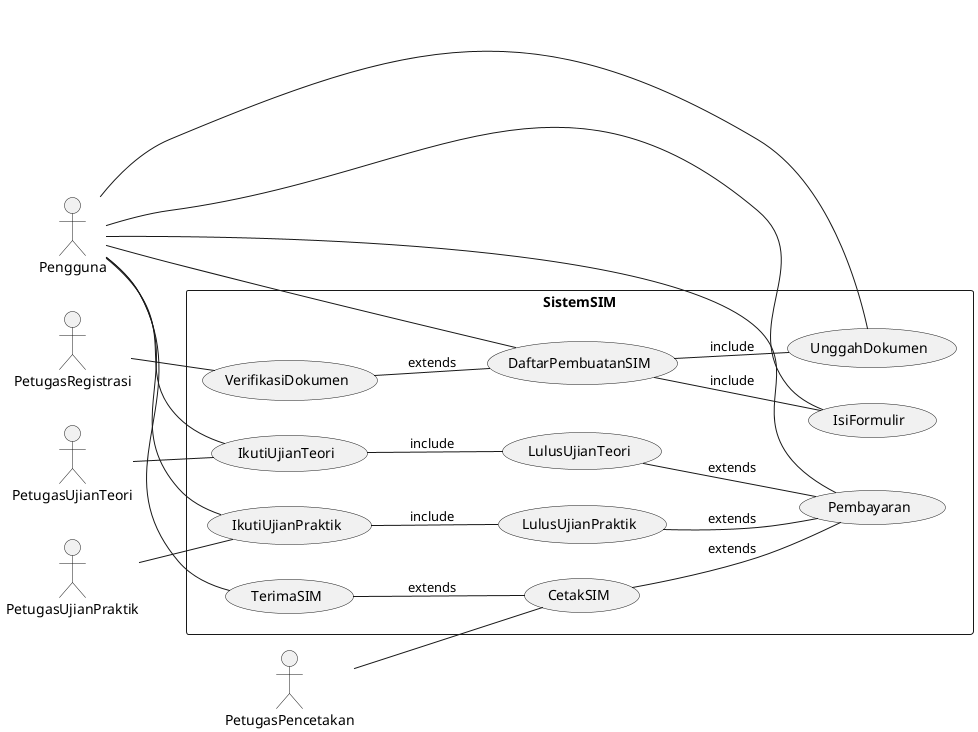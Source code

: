 @startuml
left to right direction

actor Pengguna
actor PetugasRegistrasi
actor PetugasUjianTeori
actor PetugasUjianPraktik
actor PetugasPencetakan

rectangle SistemSIM {
  usecase DaftarPembuatanSIM
  usecase IsiFormulir
  usecase UnggahDokumen
  usecase VerifikasiDokumen
  usecase IkutiUjianTeori
  usecase IkutiUjianPraktik
  usecase LulusUjianTeori
  usecase LulusUjianPraktik
  usecase Pembayaran
  usecase CetakSIM
  usecase TerimaSIM
}

Pengguna -- DaftarPembuatanSIM
DaftarPembuatanSIM -- IsiFormulir : include
DaftarPembuatanSIM -- UnggahDokumen : include

Pengguna -- IsiFormulir
Pengguna -- UnggahDokumen

PetugasRegistrasi -- VerifikasiDokumen
VerifikasiDokumen -- DaftarPembuatanSIM : extends

Pengguna -- IkutiUjianTeori
PetugasUjianTeori -- IkutiUjianTeori

Pengguna -- IkutiUjianPraktik
PetugasUjianPraktik -- IkutiUjianPraktik

IkutiUjianTeori -- LulusUjianTeori : include
IkutiUjianPraktik -- LulusUjianPraktik : include

LulusUjianTeori -- Pembayaran : extends
LulusUjianPraktik -- Pembayaran : extends

Pengguna -- Pembayaran

PetugasPencetakan -- CetakSIM
CetakSIM -- Pembayaran : extends

Pengguna -- TerimaSIM
TerimaSIM -- CetakSIM : extends

@enduml